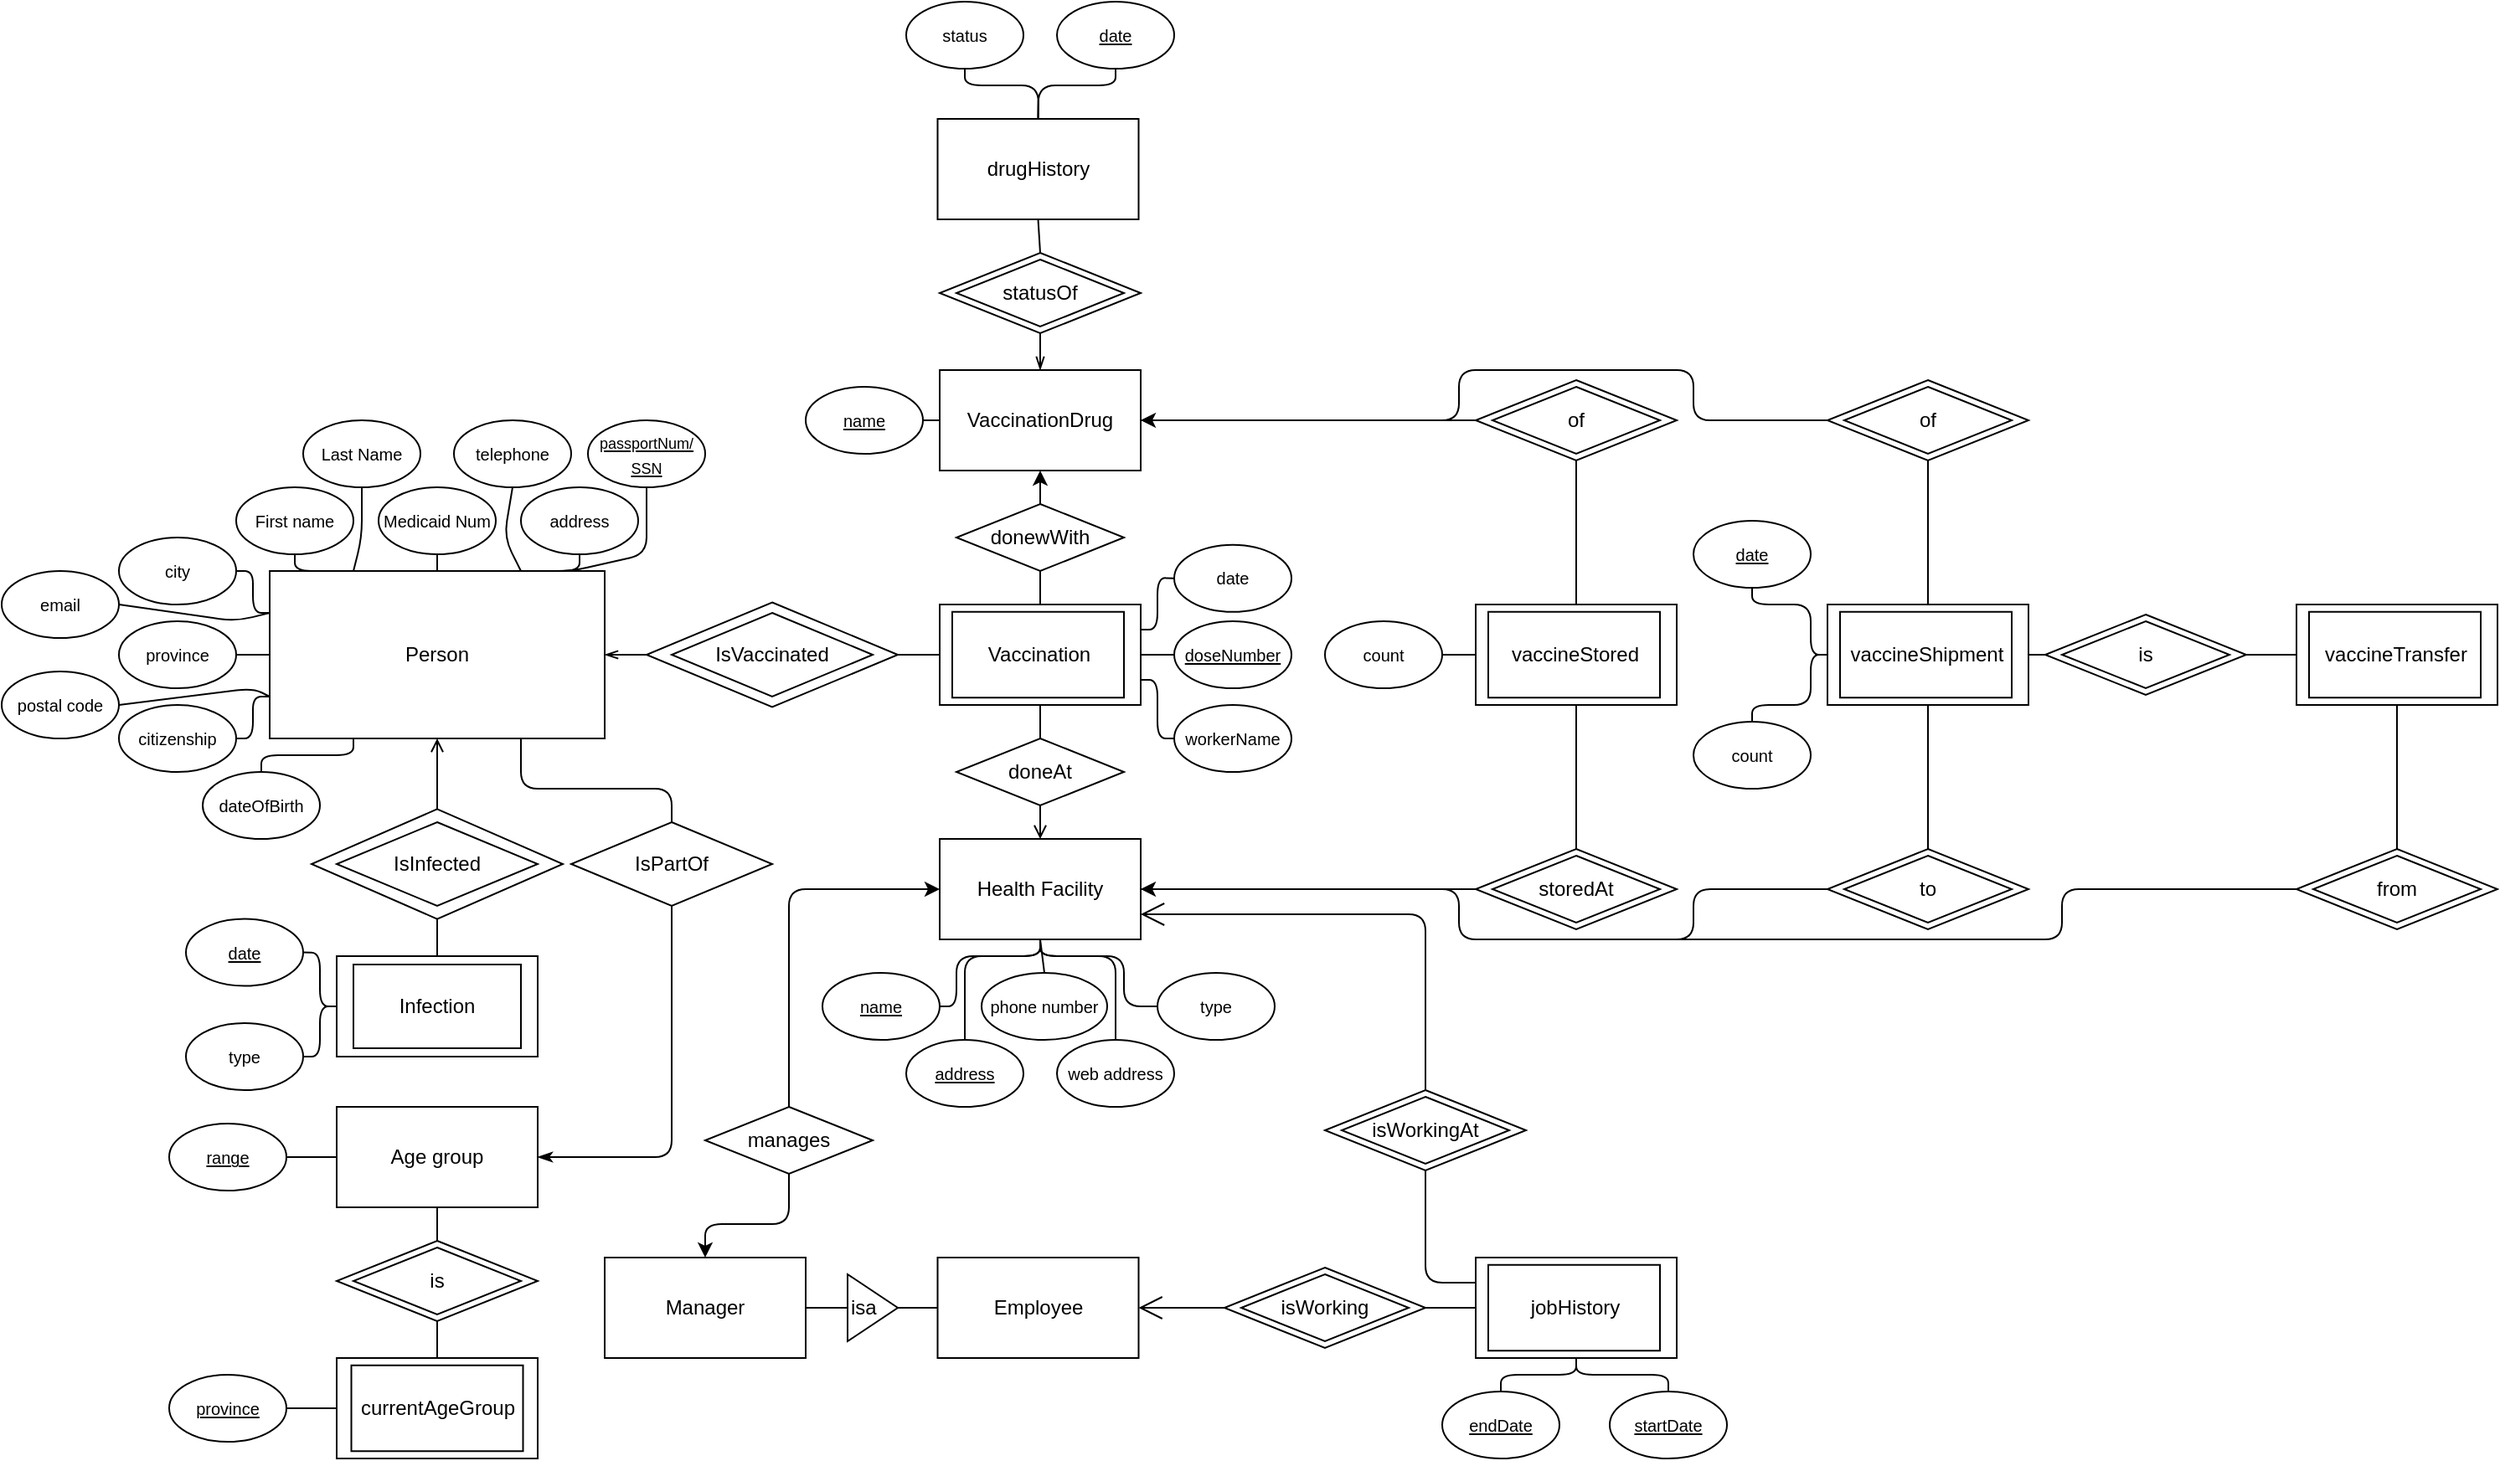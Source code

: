 <mxfile version="14.6.13" type="device"><diagram id="QmvsyMbEOczFCli84lQF" name="Page-1"><mxGraphModel dx="774" dy="1638" grid="1" gridSize="10" guides="1" tooltips="1" connect="1" arrows="1" fold="1" page="1" pageScale="1" pageWidth="827" pageHeight="1169" math="0" shadow="0"><root><mxCell id="0"/><mxCell id="1" parent="0"/><mxCell id="Knwp-vh4fvzSAgtDU2qd-24" value="IsVaccinated" style="rhombus;whiteSpace=wrap;html=1;" parent="1" vertex="1"><mxGeometry x="435" y="188.75" width="150" height="62.5" as="geometry"/></mxCell><mxCell id="Knwp-vh4fvzSAgtDU2qd-11" value="IsInfected" style="rhombus;whiteSpace=wrap;html=1;" parent="1" vertex="1"><mxGeometry x="235" y="312.18" width="150" height="65.63" as="geometry"/></mxCell><mxCell id="J1opMpdoiGLRZ_BQzTdL-81" value="Person" style="rounded=0;whiteSpace=wrap;html=1;" parent="1" vertex="1"><mxGeometry x="210" y="170" width="200" height="100" as="geometry"/></mxCell><mxCell id="J1opMpdoiGLRZ_BQzTdL-82" value="Infection" style="rounded=0;whiteSpace=wrap;html=1;" parent="1" vertex="1"><mxGeometry x="250" y="400" width="120" height="60" as="geometry"/></mxCell><mxCell id="J1opMpdoiGLRZ_BQzTdL-85" value="VaccinationDrug" style="rounded=0;whiteSpace=wrap;html=1;" parent="1" vertex="1"><mxGeometry x="610" y="50" width="120" height="60" as="geometry"/></mxCell><mxCell id="J1opMpdoiGLRZ_BQzTdL-87" value="Health Facility" style="rounded=0;whiteSpace=wrap;html=1;" parent="1" vertex="1"><mxGeometry x="610" y="330" width="120" height="60" as="geometry"/></mxCell><mxCell id="J1opMpdoiGLRZ_BQzTdL-88" value="&lt;font style=&quot;font-size: 10px&quot;&gt;First name&lt;/font&gt;" style="ellipse;whiteSpace=wrap;html=1;" parent="1" vertex="1"><mxGeometry x="190" y="120" width="70" height="40" as="geometry"/></mxCell><mxCell id="J1opMpdoiGLRZ_BQzTdL-89" value="&lt;font style=&quot;font-size: 10px&quot;&gt;Last Name&lt;/font&gt;" style="ellipse;whiteSpace=wrap;html=1;" parent="1" vertex="1"><mxGeometry x="230" y="80" width="70" height="40" as="geometry"/></mxCell><mxCell id="J1opMpdoiGLRZ_BQzTdL-90" value="&lt;font style=&quot;font-size: 10px&quot;&gt;Medicaid Num&lt;/font&gt;" style="ellipse;whiteSpace=wrap;html=1;" parent="1" vertex="1"><mxGeometry x="275" y="120" width="70" height="40" as="geometry"/></mxCell><mxCell id="J1opMpdoiGLRZ_BQzTdL-91" value="&lt;font style=&quot;font-size: 10px&quot;&gt;address&lt;/font&gt;" style="ellipse;whiteSpace=wrap;html=1;" parent="1" vertex="1"><mxGeometry x="360" y="120" width="70" height="40" as="geometry"/></mxCell><mxCell id="J1opMpdoiGLRZ_BQzTdL-92" value="&lt;font style=&quot;font-size: 10px&quot;&gt;telephone&lt;/font&gt;" style="ellipse;whiteSpace=wrap;html=1;" parent="1" vertex="1"><mxGeometry x="320" y="80" width="70" height="40" as="geometry"/></mxCell><mxCell id="J1opMpdoiGLRZ_BQzTdL-93" value="&lt;font style=&quot;font-size: 10px&quot;&gt;city&lt;/font&gt;" style="ellipse;whiteSpace=wrap;html=1;" parent="1" vertex="1"><mxGeometry x="120" y="150" width="70" height="40" as="geometry"/></mxCell><mxCell id="J1opMpdoiGLRZ_BQzTdL-94" value="&lt;font style=&quot;font-size: 10px&quot;&gt;province&lt;/font&gt;" style="ellipse;whiteSpace=wrap;html=1;" parent="1" vertex="1"><mxGeometry x="120" y="200" width="70" height="40" as="geometry"/></mxCell><mxCell id="J1opMpdoiGLRZ_BQzTdL-95" value="&lt;font style=&quot;font-size: 10px&quot;&gt;citizenship&lt;/font&gt;" style="ellipse;whiteSpace=wrap;html=1;" parent="1" vertex="1"><mxGeometry x="120" y="250" width="70" height="40" as="geometry"/></mxCell><mxCell id="J1opMpdoiGLRZ_BQzTdL-97" value="&lt;font style=&quot;font-size: 10px&quot;&gt;email&lt;/font&gt;" style="ellipse;whiteSpace=wrap;html=1;" parent="1" vertex="1"><mxGeometry x="50" y="170" width="70" height="40" as="geometry"/></mxCell><mxCell id="J1opMpdoiGLRZ_BQzTdL-98" value="&lt;font style=&quot;font-size: 10px&quot;&gt;postal code&lt;/font&gt;" style="ellipse;whiteSpace=wrap;html=1;" parent="1" vertex="1"><mxGeometry x="50" y="230" width="70" height="40" as="geometry"/></mxCell><mxCell id="J1opMpdoiGLRZ_BQzTdL-99" value="" style="endArrow=none;html=1;strokeWidth=1;exitX=1;exitY=0.5;exitDx=0;exitDy=0;entryX=0;entryY=0.75;entryDx=0;entryDy=0;" parent="1" source="J1opMpdoiGLRZ_BQzTdL-98" target="J1opMpdoiGLRZ_BQzTdL-81" edge="1"><mxGeometry width="50" height="50" relative="1" as="geometry"><mxPoint x="340" y="270" as="sourcePoint"/><mxPoint x="390" y="220" as="targetPoint"/><Array as="points"><mxPoint x="200" y="240"/></Array></mxGeometry></mxCell><mxCell id="J1opMpdoiGLRZ_BQzTdL-101" value="" style="endArrow=none;html=1;strokeWidth=1;exitX=1;exitY=0.5;exitDx=0;exitDy=0;entryX=0;entryY=0.25;entryDx=0;entryDy=0;" parent="1" source="J1opMpdoiGLRZ_BQzTdL-97" target="J1opMpdoiGLRZ_BQzTdL-81" edge="1"><mxGeometry width="50" height="50" relative="1" as="geometry"><mxPoint x="260" y="270" as="sourcePoint"/><mxPoint x="300" y="220" as="targetPoint"/><Array as="points"><mxPoint x="190" y="200"/></Array></mxGeometry></mxCell><mxCell id="J1opMpdoiGLRZ_BQzTdL-102" value="" style="endArrow=none;html=1;strokeWidth=1;entryX=1;entryY=0.5;entryDx=0;entryDy=0;exitX=0;exitY=0.25;exitDx=0;exitDy=0;" parent="1" source="J1opMpdoiGLRZ_BQzTdL-81" target="J1opMpdoiGLRZ_BQzTdL-93" edge="1"><mxGeometry width="50" height="50" relative="1" as="geometry"><mxPoint x="260" y="270" as="sourcePoint"/><mxPoint x="310" y="220" as="targetPoint"/><Array as="points"><mxPoint x="200" y="195"/><mxPoint x="200" y="170"/></Array></mxGeometry></mxCell><mxCell id="J1opMpdoiGLRZ_BQzTdL-104" value="" style="endArrow=none;html=1;strokeWidth=1;exitX=1;exitY=0.5;exitDx=0;exitDy=0;entryX=0;entryY=0.75;entryDx=0;entryDy=0;" parent="1" source="J1opMpdoiGLRZ_BQzTdL-95" target="J1opMpdoiGLRZ_BQzTdL-81" edge="1"><mxGeometry width="50" height="50" relative="1" as="geometry"><mxPoint x="260" y="270" as="sourcePoint"/><mxPoint x="310" y="220" as="targetPoint"/><Array as="points"><mxPoint x="200" y="270"/><mxPoint x="200" y="245"/></Array></mxGeometry></mxCell><mxCell id="J1opMpdoiGLRZ_BQzTdL-106" value="" style="endArrow=none;html=1;strokeWidth=1;entryX=0.5;entryY=1;entryDx=0;entryDy=0;exitX=0.5;exitY=0;exitDx=0;exitDy=0;" parent="1" source="J1opMpdoiGLRZ_BQzTdL-81" target="J1opMpdoiGLRZ_BQzTdL-90" edge="1"><mxGeometry width="50" height="50" relative="1" as="geometry"><mxPoint x="260" y="200" as="sourcePoint"/><mxPoint x="310" y="150" as="targetPoint"/></mxGeometry></mxCell><mxCell id="J1opMpdoiGLRZ_BQzTdL-107" value="" style="endArrow=none;html=1;strokeWidth=1;exitX=0.5;exitY=1;exitDx=0;exitDy=0;entryX=0.25;entryY=0;entryDx=0;entryDy=0;" parent="1" source="J1opMpdoiGLRZ_BQzTdL-88" target="J1opMpdoiGLRZ_BQzTdL-81" edge="1"><mxGeometry width="50" height="50" relative="1" as="geometry"><mxPoint x="260" y="200" as="sourcePoint"/><mxPoint x="310" y="150" as="targetPoint"/><Array as="points"><mxPoint x="225" y="170"/></Array></mxGeometry></mxCell><mxCell id="J1opMpdoiGLRZ_BQzTdL-108" value="" style="endArrow=none;html=1;strokeWidth=1;entryX=0.5;entryY=1;entryDx=0;entryDy=0;exitX=0.25;exitY=0;exitDx=0;exitDy=0;" parent="1" source="J1opMpdoiGLRZ_BQzTdL-81" target="J1opMpdoiGLRZ_BQzTdL-89" edge="1"><mxGeometry width="50" height="50" relative="1" as="geometry"><mxPoint x="260" y="200" as="sourcePoint"/><mxPoint x="310" y="150" as="targetPoint"/><Array as="points"><mxPoint x="265" y="150"/></Array></mxGeometry></mxCell><mxCell id="J1opMpdoiGLRZ_BQzTdL-109" value="" style="endArrow=none;html=1;strokeWidth=1;exitX=0.75;exitY=0;exitDx=0;exitDy=0;entryX=0.5;entryY=1;entryDx=0;entryDy=0;" parent="1" source="J1opMpdoiGLRZ_BQzTdL-81" target="J1opMpdoiGLRZ_BQzTdL-91" edge="1"><mxGeometry width="50" height="50" relative="1" as="geometry"><mxPoint x="260" y="200" as="sourcePoint"/><mxPoint x="310" y="150" as="targetPoint"/><Array as="points"><mxPoint x="395" y="170"/></Array></mxGeometry></mxCell><mxCell id="J1opMpdoiGLRZ_BQzTdL-110" value="" style="endArrow=none;html=1;strokeWidth=1;entryX=0.5;entryY=1;entryDx=0;entryDy=0;exitX=0.75;exitY=0;exitDx=0;exitDy=0;" parent="1" source="J1opMpdoiGLRZ_BQzTdL-81" target="J1opMpdoiGLRZ_BQzTdL-92" edge="1"><mxGeometry width="50" height="50" relative="1" as="geometry"><mxPoint x="270" y="180" as="sourcePoint"/><mxPoint x="275" y="130" as="targetPoint"/><Array as="points"><mxPoint x="350" y="150"/></Array></mxGeometry></mxCell><mxCell id="J1opMpdoiGLRZ_BQzTdL-111" value="IsInfected" style="rhombus;whiteSpace=wrap;html=1;" parent="1" vertex="1"><mxGeometry x="250" y="320" width="120" height="50" as="geometry"/></mxCell><mxCell id="J1opMpdoiGLRZ_BQzTdL-112" value="" style="endArrow=open;html=1;strokeWidth=1;entryX=0.5;entryY=1;entryDx=0;entryDy=0;endFill=0;exitX=0.5;exitY=0;exitDx=0;exitDy=0;" parent="1" source="Knwp-vh4fvzSAgtDU2qd-11" target="J1opMpdoiGLRZ_BQzTdL-81" edge="1"><mxGeometry width="50" height="50" relative="1" as="geometry"><mxPoint x="320" y="310" as="sourcePoint"/><mxPoint x="470" y="350" as="targetPoint"/></mxGeometry></mxCell><mxCell id="J1opMpdoiGLRZ_BQzTdL-113" value="" style="endArrow=none;html=1;strokeWidth=1;exitX=0.5;exitY=0;exitDx=0;exitDy=0;entryX=0.5;entryY=1;entryDx=0;entryDy=0;" parent="1" source="J1opMpdoiGLRZ_BQzTdL-82" target="Knwp-vh4fvzSAgtDU2qd-11" edge="1"><mxGeometry width="50" height="50" relative="1" as="geometry"><mxPoint x="420" y="400" as="sourcePoint"/><mxPoint x="280" y="380" as="targetPoint"/></mxGeometry></mxCell><mxCell id="J1opMpdoiGLRZ_BQzTdL-115" value="&lt;font style=&quot;font-size: 10px&quot;&gt;&lt;u&gt;date&lt;/u&gt;&lt;/font&gt;" style="ellipse;whiteSpace=wrap;html=1;" parent="1" vertex="1"><mxGeometry x="160" y="377.81" width="70" height="40" as="geometry"/></mxCell><mxCell id="J1opMpdoiGLRZ_BQzTdL-116" value="" style="endArrow=none;html=1;strokeWidth=1;exitX=1;exitY=0.5;exitDx=0;exitDy=0;entryX=0;entryY=0.5;entryDx=0;entryDy=0;" parent="1" source="J1opMpdoiGLRZ_BQzTdL-115" target="J1opMpdoiGLRZ_BQzTdL-82" edge="1"><mxGeometry width="50" height="50" relative="1" as="geometry"><mxPoint x="420" y="340" as="sourcePoint"/><mxPoint x="470" y="290" as="targetPoint"/><Array as="points"><mxPoint x="240" y="398"/><mxPoint x="240" y="430"/></Array></mxGeometry></mxCell><mxCell id="J1opMpdoiGLRZ_BQzTdL-118" value="IsVaccinated" style="rhombus;whiteSpace=wrap;html=1;" parent="1" vertex="1"><mxGeometry x="450" y="195" width="120" height="50" as="geometry"/></mxCell><mxCell id="J1opMpdoiGLRZ_BQzTdL-120" value="" style="endArrow=openThin;html=1;strokeWidth=1;entryX=1;entryY=0.5;entryDx=0;entryDy=0;endFill=0;" parent="1" source="Knwp-vh4fvzSAgtDU2qd-24" target="J1opMpdoiGLRZ_BQzTdL-81" edge="1"><mxGeometry width="50" height="50" relative="1" as="geometry"><mxPoint x="320" y="330" as="sourcePoint"/><mxPoint x="320" y="280" as="targetPoint"/></mxGeometry></mxCell><mxCell id="J1opMpdoiGLRZ_BQzTdL-121" value="" style="endArrow=none;html=1;strokeWidth=1;exitX=0;exitY=0.5;exitDx=0;exitDy=0;entryX=1;entryY=0.5;entryDx=0;entryDy=0;" parent="1" source="J1opMpdoiGLRZ_BQzTdL-83" target="Knwp-vh4fvzSAgtDU2qd-24" edge="1"><mxGeometry width="50" height="50" relative="1" as="geometry"><mxPoint x="320" y="410" as="sourcePoint"/><mxPoint x="570" y="260" as="targetPoint"/></mxGeometry></mxCell><mxCell id="J1opMpdoiGLRZ_BQzTdL-123" value="&lt;font style=&quot;font-size: 10px&quot;&gt;&lt;u&gt;doseNumber&lt;/u&gt;&lt;/font&gt;" style="ellipse;whiteSpace=wrap;html=1;" parent="1" vertex="1"><mxGeometry x="750" y="200" width="70" height="40" as="geometry"/></mxCell><mxCell id="J1opMpdoiGLRZ_BQzTdL-124" value="&lt;font style=&quot;font-size: 10px&quot;&gt;date&lt;/font&gt;" style="ellipse;whiteSpace=wrap;html=1;" parent="1" vertex="1"><mxGeometry x="750" y="154.38" width="70" height="40" as="geometry"/></mxCell><mxCell id="J1opMpdoiGLRZ_BQzTdL-130" value="" style="endArrow=none;html=1;strokeWidth=1;entryX=1;entryY=0.5;entryDx=0;entryDy=0;exitX=0;exitY=0.5;exitDx=0;exitDy=0;" parent="1" source="J1opMpdoiGLRZ_BQzTdL-81" target="J1opMpdoiGLRZ_BQzTdL-94" edge="1"><mxGeometry width="50" height="50" relative="1" as="geometry"><mxPoint x="200" y="190" as="sourcePoint"/><mxPoint x="250" y="140" as="targetPoint"/></mxGeometry></mxCell><mxCell id="J1opMpdoiGLRZ_BQzTdL-132" value="&lt;font style=&quot;font-size: 10px&quot;&gt;phone number&lt;/font&gt;" style="ellipse;whiteSpace=wrap;html=1;" parent="1" vertex="1"><mxGeometry x="635" y="410" width="75" height="40" as="geometry"/></mxCell><mxCell id="J1opMpdoiGLRZ_BQzTdL-133" value="&lt;font style=&quot;font-size: 10px&quot;&gt;web address&lt;/font&gt;" style="ellipse;whiteSpace=wrap;html=1;" parent="1" vertex="1"><mxGeometry x="680" y="450" width="70" height="40" as="geometry"/></mxCell><mxCell id="J1opMpdoiGLRZ_BQzTdL-134" value="&lt;font style=&quot;font-size: 10px&quot;&gt;&lt;u&gt;address&lt;/u&gt;&lt;/font&gt;" style="ellipse;whiteSpace=wrap;html=1;" parent="1" vertex="1"><mxGeometry x="590" y="450" width="70" height="40" as="geometry"/></mxCell><mxCell id="J1opMpdoiGLRZ_BQzTdL-135" value="&lt;font style=&quot;font-size: 10px&quot;&gt;type&lt;/font&gt;" style="ellipse;whiteSpace=wrap;html=1;" parent="1" vertex="1"><mxGeometry x="740" y="410" width="70" height="40" as="geometry"/></mxCell><mxCell id="J1opMpdoiGLRZ_BQzTdL-136" value="&lt;font style=&quot;font-size: 10px&quot;&gt;&lt;u&gt;name&lt;/u&gt;&lt;/font&gt;" style="ellipse;whiteSpace=wrap;html=1;" parent="1" vertex="1"><mxGeometry x="540" y="410" width="70" height="40" as="geometry"/></mxCell><mxCell id="J1opMpdoiGLRZ_BQzTdL-137" value="" style="endArrow=none;html=1;strokeWidth=1;exitX=0.5;exitY=0;exitDx=0;exitDy=0;entryX=0.5;entryY=1;entryDx=0;entryDy=0;" parent="1" source="J1opMpdoiGLRZ_BQzTdL-132" target="J1opMpdoiGLRZ_BQzTdL-87" edge="1"><mxGeometry width="50" height="50" relative="1" as="geometry"><mxPoint x="690" y="440" as="sourcePoint"/><mxPoint x="740" y="390" as="targetPoint"/></mxGeometry></mxCell><mxCell id="J1opMpdoiGLRZ_BQzTdL-138" value="" style="endArrow=none;html=1;strokeWidth=1;entryX=0.5;entryY=1;entryDx=0;entryDy=0;exitX=0.5;exitY=0;exitDx=0;exitDy=0;" parent="1" source="J1opMpdoiGLRZ_BQzTdL-134" target="J1opMpdoiGLRZ_BQzTdL-87" edge="1"><mxGeometry width="50" height="50" relative="1" as="geometry"><mxPoint x="610" y="450" as="sourcePoint"/><mxPoint x="660" y="400" as="targetPoint"/><Array as="points"><mxPoint x="625" y="400"/><mxPoint x="670" y="400"/></Array></mxGeometry></mxCell><mxCell id="J1opMpdoiGLRZ_BQzTdL-139" value="" style="endArrow=none;html=1;strokeWidth=1;entryX=0.5;entryY=1;entryDx=0;entryDy=0;exitX=0.5;exitY=0;exitDx=0;exitDy=0;" parent="1" source="J1opMpdoiGLRZ_BQzTdL-133" target="J1opMpdoiGLRZ_BQzTdL-87" edge="1"><mxGeometry width="50" height="50" relative="1" as="geometry"><mxPoint x="690" y="440" as="sourcePoint"/><mxPoint x="740" y="390" as="targetPoint"/><Array as="points"><mxPoint x="715" y="400"/><mxPoint x="670" y="400"/></Array></mxGeometry></mxCell><mxCell id="J1opMpdoiGLRZ_BQzTdL-140" value="" style="endArrow=none;html=1;strokeWidth=1;entryX=0;entryY=0.5;entryDx=0;entryDy=0;exitX=0.5;exitY=1;exitDx=0;exitDy=0;" parent="1" source="J1opMpdoiGLRZ_BQzTdL-87" target="J1opMpdoiGLRZ_BQzTdL-135" edge="1"><mxGeometry width="50" height="50" relative="1" as="geometry"><mxPoint x="690" y="440" as="sourcePoint"/><mxPoint x="740" y="390" as="targetPoint"/><Array as="points"><mxPoint x="670" y="400"/><mxPoint x="720" y="400"/><mxPoint x="720" y="430"/></Array></mxGeometry></mxCell><mxCell id="J1opMpdoiGLRZ_BQzTdL-141" value="" style="endArrow=none;html=1;strokeWidth=1;entryX=0.5;entryY=1;entryDx=0;entryDy=0;exitX=1;exitY=0.5;exitDx=0;exitDy=0;" parent="1" source="J1opMpdoiGLRZ_BQzTdL-136" target="J1opMpdoiGLRZ_BQzTdL-87" edge="1"><mxGeometry width="50" height="50" relative="1" as="geometry"><mxPoint x="690" y="440" as="sourcePoint"/><mxPoint x="740" y="390" as="targetPoint"/><Array as="points"><mxPoint x="620" y="430"/><mxPoint x="620" y="400"/><mxPoint x="670" y="400"/></Array></mxGeometry></mxCell><mxCell id="J1opMpdoiGLRZ_BQzTdL-142" value="doneAt" style="rhombus;whiteSpace=wrap;html=1;" parent="1" vertex="1"><mxGeometry x="620" y="270" width="100" height="40" as="geometry"/></mxCell><mxCell id="J1opMpdoiGLRZ_BQzTdL-143" value="" style="endArrow=open;html=1;strokeWidth=1;entryX=0.5;entryY=0;entryDx=0;entryDy=0;exitX=0.5;exitY=1;exitDx=0;exitDy=0;endFill=0;" parent="1" source="J1opMpdoiGLRZ_BQzTdL-142" target="J1opMpdoiGLRZ_BQzTdL-87" edge="1"><mxGeometry width="50" height="50" relative="1" as="geometry"><mxPoint x="690" y="360" as="sourcePoint"/><mxPoint x="740" y="310" as="targetPoint"/></mxGeometry></mxCell><mxCell id="J1opMpdoiGLRZ_BQzTdL-145" value="" style="endArrow=none;html=1;strokeWidth=1;entryX=0.5;entryY=1;entryDx=0;entryDy=0;exitX=0.5;exitY=0;exitDx=0;exitDy=0;" parent="1" source="J1opMpdoiGLRZ_BQzTdL-142" target="J1opMpdoiGLRZ_BQzTdL-83" edge="1"><mxGeometry width="50" height="50" relative="1" as="geometry"><mxPoint x="770" y="270" as="sourcePoint"/><mxPoint x="740" y="310" as="targetPoint"/></mxGeometry></mxCell><mxCell id="J1opMpdoiGLRZ_BQzTdL-147" value="&lt;font style=&quot;font-size: 10px&quot;&gt;&lt;u&gt;date&lt;/u&gt;&lt;/font&gt;" style="ellipse;whiteSpace=wrap;html=1;" parent="1" vertex="1"><mxGeometry x="680" y="-170" width="70" height="40" as="geometry"/></mxCell><mxCell id="J1opMpdoiGLRZ_BQzTdL-148" value="&lt;font style=&quot;font-size: 10px&quot;&gt;status&lt;/font&gt;" style="ellipse;whiteSpace=wrap;html=1;" parent="1" vertex="1"><mxGeometry x="590" y="-170" width="70" height="40" as="geometry"/></mxCell><mxCell id="J1opMpdoiGLRZ_BQzTdL-149" value="&lt;font style=&quot;font-size: 10px&quot;&gt;&lt;u&gt;name&lt;/u&gt;&lt;/font&gt;" style="ellipse;whiteSpace=wrap;html=1;" parent="1" vertex="1"><mxGeometry x="530" y="60" width="70" height="40" as="geometry"/></mxCell><mxCell id="J1opMpdoiGLRZ_BQzTdL-150" value="" style="endArrow=none;html=1;strokeWidth=1;entryX=0.5;entryY=1;entryDx=0;entryDy=0;exitX=0.5;exitY=0;exitDx=0;exitDy=0;" parent="1" source="nwG8VSLYUeyac7Wq8z4O-11" target="J1opMpdoiGLRZ_BQzTdL-148" edge="1"><mxGeometry width="50" height="50" relative="1" as="geometry"><mxPoint x="770" y="160" as="sourcePoint"/><mxPoint x="820" y="110" as="targetPoint"/><Array as="points"><mxPoint x="669" y="-120"/><mxPoint x="625" y="-120"/></Array></mxGeometry></mxCell><mxCell id="J1opMpdoiGLRZ_BQzTdL-151" value="" style="endArrow=none;html=1;strokeWidth=1;entryX=0.5;entryY=1;entryDx=0;entryDy=0;exitX=0.5;exitY=0;exitDx=0;exitDy=0;" parent="1" source="nwG8VSLYUeyac7Wq8z4O-11" target="J1opMpdoiGLRZ_BQzTdL-147" edge="1"><mxGeometry width="50" height="50" relative="1" as="geometry"><mxPoint x="700" y="-110" as="sourcePoint"/><mxPoint x="820" y="110" as="targetPoint"/><Array as="points"><mxPoint x="669" y="-120"/><mxPoint x="715" y="-120"/></Array></mxGeometry></mxCell><mxCell id="J1opMpdoiGLRZ_BQzTdL-152" value="" style="endArrow=none;html=1;strokeWidth=1;entryX=1;entryY=0.5;entryDx=0;entryDy=0;exitX=0;exitY=0.5;exitDx=0;exitDy=0;" parent="1" source="J1opMpdoiGLRZ_BQzTdL-85" target="J1opMpdoiGLRZ_BQzTdL-149" edge="1"><mxGeometry width="50" height="50" relative="1" as="geometry"><mxPoint x="770" y="170" as="sourcePoint"/><mxPoint x="820" y="120" as="targetPoint"/><Array as="points"/></mxGeometry></mxCell><mxCell id="J1opMpdoiGLRZ_BQzTdL-153" value="Age group" style="rounded=0;whiteSpace=wrap;html=1;" parent="1" vertex="1"><mxGeometry x="250" y="490" width="120" height="60" as="geometry"/></mxCell><mxCell id="Knwp-vh4fvzSAgtDU2qd-1" value="donewWith" style="rhombus;whiteSpace=wrap;html=1;" parent="1" vertex="1"><mxGeometry x="620" y="130" width="100" height="40" as="geometry"/></mxCell><mxCell id="Knwp-vh4fvzSAgtDU2qd-2" value="" style="endArrow=none;html=1;entryX=0.5;entryY=1;entryDx=0;entryDy=0;exitX=0.5;exitY=0;exitDx=0;exitDy=0;" parent="1" source="J1opMpdoiGLRZ_BQzTdL-83" target="Knwp-vh4fvzSAgtDU2qd-1" edge="1"><mxGeometry width="50" height="50" relative="1" as="geometry"><mxPoint x="350" y="40" as="sourcePoint"/><mxPoint x="400" y="-10" as="targetPoint"/></mxGeometry></mxCell><mxCell id="Knwp-vh4fvzSAgtDU2qd-3" value="" style="endArrow=classic;html=1;entryX=0.5;entryY=1;entryDx=0;entryDy=0;exitX=0.5;exitY=0;exitDx=0;exitDy=0;" parent="1" source="Knwp-vh4fvzSAgtDU2qd-1" target="J1opMpdoiGLRZ_BQzTdL-85" edge="1"><mxGeometry width="50" height="50" relative="1" as="geometry"><mxPoint x="520" y="130" as="sourcePoint"/><mxPoint x="530" y="140" as="targetPoint"/></mxGeometry></mxCell><mxCell id="Knwp-vh4fvzSAgtDU2qd-4" value="IsPartOf" style="rhombus;whiteSpace=wrap;html=1;" parent="1" vertex="1"><mxGeometry x="390" y="320" width="120" height="50" as="geometry"/></mxCell><mxCell id="Knwp-vh4fvzSAgtDU2qd-5" value="" style="endArrow=none;html=1;entryX=0.75;entryY=1;entryDx=0;entryDy=0;exitX=0.5;exitY=0;exitDx=0;exitDy=0;endFill=0;" parent="1" source="Knwp-vh4fvzSAgtDU2qd-4" target="J1opMpdoiGLRZ_BQzTdL-81" edge="1"><mxGeometry width="50" height="50" relative="1" as="geometry"><mxPoint x="480" y="450" as="sourcePoint"/><mxPoint x="530" y="400" as="targetPoint"/><Array as="points"><mxPoint x="450" y="300"/><mxPoint x="360" y="300"/></Array></mxGeometry></mxCell><mxCell id="Knwp-vh4fvzSAgtDU2qd-7" value="&lt;span style=&quot;font-size: 10px&quot;&gt;&lt;u&gt;range&lt;/u&gt;&lt;/span&gt;" style="ellipse;whiteSpace=wrap;html=1;" parent="1" vertex="1"><mxGeometry x="150" y="500" width="70" height="40" as="geometry"/></mxCell><mxCell id="Knwp-vh4fvzSAgtDU2qd-8" value="" style="endArrow=none;html=1;exitX=1;exitY=0.5;exitDx=0;exitDy=0;entryX=0.5;entryY=1;entryDx=0;entryDy=0;startArrow=classicThin;startFill=1;" parent="1" source="J1opMpdoiGLRZ_BQzTdL-153" target="Knwp-vh4fvzSAgtDU2qd-4" edge="1"><mxGeometry width="50" height="50" relative="1" as="geometry"><mxPoint x="480" y="450" as="sourcePoint"/><mxPoint x="530" y="400" as="targetPoint"/><Array as="points"><mxPoint x="450" y="520"/></Array></mxGeometry></mxCell><mxCell id="Knwp-vh4fvzSAgtDU2qd-10" value="" style="endArrow=none;html=1;exitX=1;exitY=0.5;exitDx=0;exitDy=0;entryX=0;entryY=0.5;entryDx=0;entryDy=0;" parent="1" source="Knwp-vh4fvzSAgtDU2qd-7" target="J1opMpdoiGLRZ_BQzTdL-153" edge="1"><mxGeometry width="50" height="50" relative="1" as="geometry"><mxPoint x="480" y="450" as="sourcePoint"/><mxPoint x="530" y="400" as="targetPoint"/></mxGeometry></mxCell><mxCell id="Knwp-vh4fvzSAgtDU2qd-13" value="Infection" style="rounded=0;whiteSpace=wrap;html=1;" parent="1" vertex="1"><mxGeometry x="260" y="405" width="100" height="50" as="geometry"/></mxCell><mxCell id="Knwp-vh4fvzSAgtDU2qd-33" value="&lt;font style=&quot;font-size: 10px&quot;&gt;dateOfBirth&lt;br&gt;&lt;/font&gt;" style="ellipse;whiteSpace=wrap;html=1;" parent="1" vertex="1"><mxGeometry x="170" y="290" width="70" height="40" as="geometry"/></mxCell><mxCell id="Knwp-vh4fvzSAgtDU2qd-34" value="" style="endArrow=none;html=1;exitX=0.5;exitY=0;exitDx=0;exitDy=0;entryX=0.25;entryY=1;entryDx=0;entryDy=0;" parent="1" source="Knwp-vh4fvzSAgtDU2qd-33" target="J1opMpdoiGLRZ_BQzTdL-81" edge="1"><mxGeometry width="50" height="50" relative="1" as="geometry"><mxPoint x="390" y="300" as="sourcePoint"/><mxPoint x="270" y="290" as="targetPoint"/><Array as="points"><mxPoint x="205" y="280"/><mxPoint x="260" y="280"/></Array></mxGeometry></mxCell><mxCell id="nwG8VSLYUeyac7Wq8z4O-1" value="&lt;font style=&quot;font-size: 9px&quot;&gt;&lt;u&gt;passportNum/&lt;br&gt;SSN&lt;/u&gt;&lt;br&gt;&lt;/font&gt;" style="ellipse;whiteSpace=wrap;html=1;" vertex="1" parent="1"><mxGeometry x="400" y="80" width="70" height="40" as="geometry"/></mxCell><mxCell id="nwG8VSLYUeyac7Wq8z4O-3" value="" style="endArrow=none;html=1;entryX=0.5;entryY=1;entryDx=0;entryDy=0;" edge="1" parent="1" target="nwG8VSLYUeyac7Wq8z4O-1"><mxGeometry width="50" height="50" relative="1" as="geometry"><mxPoint x="373" y="170" as="sourcePoint"/><mxPoint x="360" y="290" as="targetPoint"/><Array as="points"><mxPoint x="390" y="170"/><mxPoint x="435" y="160"/></Array></mxGeometry></mxCell><mxCell id="nwG8VSLYUeyac7Wq8z4O-5" value="&lt;font style=&quot;font-size: 10px&quot;&gt;type&lt;/font&gt;" style="ellipse;whiteSpace=wrap;html=1;" vertex="1" parent="1"><mxGeometry x="160" y="440" width="70" height="40" as="geometry"/></mxCell><mxCell id="nwG8VSLYUeyac7Wq8z4O-6" value="" style="endArrow=none;html=1;exitX=1;exitY=0.5;exitDx=0;exitDy=0;entryX=0;entryY=0.5;entryDx=0;entryDy=0;" edge="1" parent="1" source="nwG8VSLYUeyac7Wq8z4O-5" target="J1opMpdoiGLRZ_BQzTdL-82"><mxGeometry width="50" height="50" relative="1" as="geometry"><mxPoint x="250" y="400" as="sourcePoint"/><mxPoint x="300" y="350" as="targetPoint"/><Array as="points"><mxPoint x="240" y="460"/><mxPoint x="240" y="430"/></Array></mxGeometry></mxCell><mxCell id="nwG8VSLYUeyac7Wq8z4O-7" value="&lt;font style=&quot;font-size: 10px&quot;&gt;workerName&lt;/font&gt;" style="ellipse;whiteSpace=wrap;html=1;" vertex="1" parent="1"><mxGeometry x="750" y="250" width="70" height="40" as="geometry"/></mxCell><mxCell id="nwG8VSLYUeyac7Wq8z4O-8" value="" style="endArrow=none;html=1;entryX=0;entryY=0.5;entryDx=0;entryDy=0;exitX=1;exitY=0.25;exitDx=0;exitDy=0;" edge="1" parent="1" source="J1opMpdoiGLRZ_BQzTdL-83" target="J1opMpdoiGLRZ_BQzTdL-124"><mxGeometry width="50" height="50" relative="1" as="geometry"><mxPoint x="550" y="290" as="sourcePoint"/><mxPoint x="600" y="240" as="targetPoint"/><Array as="points"><mxPoint x="740" y="205"/><mxPoint x="740" y="174"/></Array></mxGeometry></mxCell><mxCell id="nwG8VSLYUeyac7Wq8z4O-9" value="" style="endArrow=none;html=1;entryX=0;entryY=0.5;entryDx=0;entryDy=0;exitX=1;exitY=0.75;exitDx=0;exitDy=0;" edge="1" parent="1" source="J1opMpdoiGLRZ_BQzTdL-83" target="nwG8VSLYUeyac7Wq8z4O-7"><mxGeometry width="50" height="50" relative="1" as="geometry"><mxPoint x="550" y="290" as="sourcePoint"/><mxPoint x="600" y="240" as="targetPoint"/><Array as="points"><mxPoint x="740" y="235"/><mxPoint x="740" y="270"/></Array></mxGeometry></mxCell><mxCell id="nwG8VSLYUeyac7Wq8z4O-10" value="" style="endArrow=none;html=1;entryX=0;entryY=0.5;entryDx=0;entryDy=0;exitX=1;exitY=0.5;exitDx=0;exitDy=0;" edge="1" parent="1" source="J1opMpdoiGLRZ_BQzTdL-83" target="J1opMpdoiGLRZ_BQzTdL-123"><mxGeometry width="50" height="50" relative="1" as="geometry"><mxPoint x="550" y="290" as="sourcePoint"/><mxPoint x="600" y="240" as="targetPoint"/></mxGeometry></mxCell><mxCell id="nwG8VSLYUeyac7Wq8z4O-11" value="drugHistory" style="rounded=0;whiteSpace=wrap;html=1;" vertex="1" parent="1"><mxGeometry x="608.75" y="-100" width="120" height="60" as="geometry"/></mxCell><mxCell id="nwG8VSLYUeyac7Wq8z4O-15" value="" style="endArrow=openThin;html=1;strokeWidth=1;entryX=0.5;entryY=0;entryDx=0;entryDy=0;endFill=0;exitX=0.5;exitY=1;exitDx=0;exitDy=0;" edge="1" parent="1" source="nwG8VSLYUeyac7Wq8z4O-14" target="J1opMpdoiGLRZ_BQzTdL-85"><mxGeometry width="50" height="50" relative="1" as="geometry"><mxPoint x="445" y="230" as="sourcePoint"/><mxPoint x="420.0" y="230" as="targetPoint"/></mxGeometry></mxCell><mxCell id="nwG8VSLYUeyac7Wq8z4O-16" value="" style="endArrow=none;html=1;exitX=0.5;exitY=0;exitDx=0;exitDy=0;entryX=0.5;entryY=1;entryDx=0;entryDy=0;" edge="1" parent="1" source="nwG8VSLYUeyac7Wq8z4O-14" target="nwG8VSLYUeyac7Wq8z4O-11"><mxGeometry width="50" height="50" relative="1" as="geometry"><mxPoint x="700" y="-40" as="sourcePoint"/><mxPoint x="690" y="-30" as="targetPoint"/></mxGeometry></mxCell><mxCell id="nwG8VSLYUeyac7Wq8z4O-17" value="" style="group" vertex="1" connectable="0" parent="1"><mxGeometry x="610" y="-20" width="120" height="48" as="geometry"/></mxCell><mxCell id="nwG8VSLYUeyac7Wq8z4O-14" value="statusIs" style="rhombus;whiteSpace=wrap;html=1;" vertex="1" parent="nwG8VSLYUeyac7Wq8z4O-17"><mxGeometry width="120" height="48" as="geometry"/></mxCell><mxCell id="nwG8VSLYUeyac7Wq8z4O-13" value="statusOf" style="rhombus;whiteSpace=wrap;html=1;" vertex="1" parent="nwG8VSLYUeyac7Wq8z4O-17"><mxGeometry x="10" y="4" width="100" height="40" as="geometry"/></mxCell><mxCell id="nwG8VSLYUeyac7Wq8z4O-20" value="" style="group" vertex="1" connectable="0" parent="1"><mxGeometry x="610" y="190" width="120" height="60" as="geometry"/></mxCell><mxCell id="J1opMpdoiGLRZ_BQzTdL-83" value="Vaccination" style="rounded=0;whiteSpace=wrap;html=1;" parent="nwG8VSLYUeyac7Wq8z4O-20" vertex="1"><mxGeometry width="120" height="60" as="geometry"/></mxCell><mxCell id="Knwp-vh4fvzSAgtDU2qd-23" value="Vaccination" style="rounded=0;whiteSpace=wrap;html=1;" parent="nwG8VSLYUeyac7Wq8z4O-20" vertex="1"><mxGeometry x="7.5" y="4.38" width="102.5" height="51.25" as="geometry"/></mxCell><mxCell id="nwG8VSLYUeyac7Wq8z4O-21" value="" style="group" vertex="1" connectable="0" parent="1"><mxGeometry x="930" y="190" width="120" height="60" as="geometry"/></mxCell><mxCell id="nwG8VSLYUeyac7Wq8z4O-22" value="Vaccination" style="rounded=0;whiteSpace=wrap;html=1;" vertex="1" parent="nwG8VSLYUeyac7Wq8z4O-21"><mxGeometry width="120" height="60" as="geometry"/></mxCell><mxCell id="nwG8VSLYUeyac7Wq8z4O-23" value="vaccineStored" style="rounded=0;whiteSpace=wrap;html=1;" vertex="1" parent="nwG8VSLYUeyac7Wq8z4O-21"><mxGeometry x="7.5" y="4.38" width="102.5" height="51.25" as="geometry"/></mxCell><mxCell id="nwG8VSLYUeyac7Wq8z4O-24" value="" style="group" vertex="1" connectable="0" parent="1"><mxGeometry x="930" y="336" width="120" height="48" as="geometry"/></mxCell><mxCell id="nwG8VSLYUeyac7Wq8z4O-25" value="statusIs" style="rhombus;whiteSpace=wrap;html=1;" vertex="1" parent="nwG8VSLYUeyac7Wq8z4O-24"><mxGeometry width="120" height="48" as="geometry"/></mxCell><mxCell id="nwG8VSLYUeyac7Wq8z4O-26" value="storedAt" style="rhombus;whiteSpace=wrap;html=1;" vertex="1" parent="nwG8VSLYUeyac7Wq8z4O-24"><mxGeometry x="10" y="4" width="100" height="40" as="geometry"/></mxCell><mxCell id="nwG8VSLYUeyac7Wq8z4O-27" value="" style="group" vertex="1" connectable="0" parent="1"><mxGeometry x="930" y="56" width="120" height="48" as="geometry"/></mxCell><mxCell id="nwG8VSLYUeyac7Wq8z4O-28" value="statusIs" style="rhombus;whiteSpace=wrap;html=1;" vertex="1" parent="nwG8VSLYUeyac7Wq8z4O-27"><mxGeometry width="120" height="48" as="geometry"/></mxCell><mxCell id="nwG8VSLYUeyac7Wq8z4O-29" value="of" style="rhombus;whiteSpace=wrap;html=1;" vertex="1" parent="nwG8VSLYUeyac7Wq8z4O-27"><mxGeometry x="10" y="4" width="100" height="40" as="geometry"/></mxCell><mxCell id="nwG8VSLYUeyac7Wq8z4O-31" value="&lt;font style=&quot;font-size: 10px&quot;&gt;count&lt;/font&gt;" style="ellipse;whiteSpace=wrap;html=1;" vertex="1" parent="1"><mxGeometry x="840" y="200" width="70" height="40" as="geometry"/></mxCell><mxCell id="nwG8VSLYUeyac7Wq8z4O-32" value="" style="endArrow=none;html=1;entryX=0;entryY=0.5;entryDx=0;entryDy=0;exitX=1;exitY=0.5;exitDx=0;exitDy=0;" edge="1" parent="1" source="nwG8VSLYUeyac7Wq8z4O-31" target="nwG8VSLYUeyac7Wq8z4O-22"><mxGeometry width="50" height="50" relative="1" as="geometry"><mxPoint x="710" y="270" as="sourcePoint"/><mxPoint x="760" y="220" as="targetPoint"/></mxGeometry></mxCell><mxCell id="nwG8VSLYUeyac7Wq8z4O-33" value="" style="endArrow=classic;html=1;entryX=1;entryY=0.5;entryDx=0;entryDy=0;exitX=0;exitY=0.5;exitDx=0;exitDy=0;" edge="1" parent="1" source="nwG8VSLYUeyac7Wq8z4O-25" target="J1opMpdoiGLRZ_BQzTdL-87"><mxGeometry width="50" height="50" relative="1" as="geometry"><mxPoint x="710" y="270" as="sourcePoint"/><mxPoint x="760" y="220" as="targetPoint"/></mxGeometry></mxCell><mxCell id="nwG8VSLYUeyac7Wq8z4O-34" value="" style="endArrow=none;html=1;entryX=0.5;entryY=1;entryDx=0;entryDy=0;exitX=0.5;exitY=0;exitDx=0;exitDy=0;" edge="1" parent="1" source="nwG8VSLYUeyac7Wq8z4O-25" target="nwG8VSLYUeyac7Wq8z4O-22"><mxGeometry width="50" height="50" relative="1" as="geometry"><mxPoint x="1000" y="330" as="sourcePoint"/><mxPoint x="760" y="220" as="targetPoint"/></mxGeometry></mxCell><mxCell id="nwG8VSLYUeyac7Wq8z4O-35" value="" style="endArrow=none;html=1;exitX=0.5;exitY=1;exitDx=0;exitDy=0;entryX=0.5;entryY=0;entryDx=0;entryDy=0;" edge="1" parent="1" source="nwG8VSLYUeyac7Wq8z4O-28" target="nwG8VSLYUeyac7Wq8z4O-22"><mxGeometry width="50" height="50" relative="1" as="geometry"><mxPoint x="1000" y="270" as="sourcePoint"/><mxPoint x="1050" y="220" as="targetPoint"/></mxGeometry></mxCell><mxCell id="nwG8VSLYUeyac7Wq8z4O-36" value="" style="endArrow=classic;html=1;entryX=1;entryY=0.5;entryDx=0;entryDy=0;exitX=0;exitY=0.5;exitDx=0;exitDy=0;" edge="1" parent="1" source="nwG8VSLYUeyac7Wq8z4O-28" target="J1opMpdoiGLRZ_BQzTdL-85"><mxGeometry width="50" height="50" relative="1" as="geometry"><mxPoint x="940" y="370" as="sourcePoint"/><mxPoint x="740" y="370" as="targetPoint"/></mxGeometry></mxCell><mxCell id="nwG8VSLYUeyac7Wq8z4O-39" value="" style="group" vertex="1" connectable="0" parent="1"><mxGeometry x="1140" y="190" width="120" height="60" as="geometry"/></mxCell><mxCell id="nwG8VSLYUeyac7Wq8z4O-40" value="Vaccination" style="rounded=0;whiteSpace=wrap;html=1;" vertex="1" parent="nwG8VSLYUeyac7Wq8z4O-39"><mxGeometry width="120" height="60" as="geometry"/></mxCell><mxCell id="nwG8VSLYUeyac7Wq8z4O-41" value="vaccineShipment" style="rounded=0;whiteSpace=wrap;html=1;" vertex="1" parent="nwG8VSLYUeyac7Wq8z4O-39"><mxGeometry x="7.5" y="4.38" width="102.5" height="51.25" as="geometry"/></mxCell><mxCell id="nwG8VSLYUeyac7Wq8z4O-42" value="" style="group" vertex="1" connectable="0" parent="1"><mxGeometry x="1140" y="56" width="120" height="48" as="geometry"/></mxCell><mxCell id="nwG8VSLYUeyac7Wq8z4O-43" value="statusIs" style="rhombus;whiteSpace=wrap;html=1;" vertex="1" parent="nwG8VSLYUeyac7Wq8z4O-42"><mxGeometry width="120" height="48" as="geometry"/></mxCell><mxCell id="nwG8VSLYUeyac7Wq8z4O-44" value="of" style="rhombus;whiteSpace=wrap;html=1;" vertex="1" parent="nwG8VSLYUeyac7Wq8z4O-42"><mxGeometry x="10" y="4" width="100" height="40" as="geometry"/></mxCell><mxCell id="nwG8VSLYUeyac7Wq8z4O-45" value="" style="group" vertex="1" connectable="0" parent="1"><mxGeometry x="1140" y="336" width="120" height="48" as="geometry"/></mxCell><mxCell id="nwG8VSLYUeyac7Wq8z4O-46" value="statusIs" style="rhombus;whiteSpace=wrap;html=1;" vertex="1" parent="nwG8VSLYUeyac7Wq8z4O-45"><mxGeometry width="120" height="48" as="geometry"/></mxCell><mxCell id="nwG8VSLYUeyac7Wq8z4O-47" value="to" style="rhombus;whiteSpace=wrap;html=1;" vertex="1" parent="nwG8VSLYUeyac7Wq8z4O-45"><mxGeometry x="10" y="4" width="100" height="40" as="geometry"/></mxCell><mxCell id="nwG8VSLYUeyac7Wq8z4O-49" value="&lt;font style=&quot;font-size: 10px&quot;&gt;&lt;u&gt;date&lt;/u&gt;&lt;/font&gt;" style="ellipse;whiteSpace=wrap;html=1;" vertex="1" parent="1"><mxGeometry x="1060" y="140" width="70" height="40" as="geometry"/></mxCell><mxCell id="nwG8VSLYUeyac7Wq8z4O-50" value="&lt;font style=&quot;font-size: 10px&quot;&gt;count&lt;/font&gt;" style="ellipse;whiteSpace=wrap;html=1;" vertex="1" parent="1"><mxGeometry x="1060" y="260" width="70" height="40" as="geometry"/></mxCell><mxCell id="nwG8VSLYUeyac7Wq8z4O-51" value="" style="endArrow=none;html=1;entryX=0.5;entryY=1;entryDx=0;entryDy=0;exitX=0.5;exitY=0;exitDx=0;exitDy=0;" edge="1" parent="1" source="nwG8VSLYUeyac7Wq8z4O-40" target="nwG8VSLYUeyac7Wq8z4O-43"><mxGeometry width="50" height="50" relative="1" as="geometry"><mxPoint x="1040" y="220" as="sourcePoint"/><mxPoint x="1090" y="170" as="targetPoint"/></mxGeometry></mxCell><mxCell id="nwG8VSLYUeyac7Wq8z4O-52" value="" style="endArrow=none;html=1;exitX=0;exitY=0.5;exitDx=0;exitDy=0;entryX=1;entryY=0.5;entryDx=0;entryDy=0;" edge="1" parent="1" source="nwG8VSLYUeyac7Wq8z4O-43" target="J1opMpdoiGLRZ_BQzTdL-85"><mxGeometry width="50" height="50" relative="1" as="geometry"><mxPoint x="1130" y="80" as="sourcePoint"/><mxPoint x="1020" y="40" as="targetPoint"/><Array as="points"><mxPoint x="1060" y="80"/><mxPoint x="1060" y="50"/><mxPoint x="990" y="50"/><mxPoint x="920" y="50"/><mxPoint x="920" y="80"/></Array></mxGeometry></mxCell><mxCell id="nwG8VSLYUeyac7Wq8z4O-53" value="" style="endArrow=none;html=1;entryX=0;entryY=0.5;entryDx=0;entryDy=0;exitX=1;exitY=0.5;exitDx=0;exitDy=0;" edge="1" parent="1" source="J1opMpdoiGLRZ_BQzTdL-87" target="nwG8VSLYUeyac7Wq8z4O-46"><mxGeometry width="50" height="50" relative="1" as="geometry"><mxPoint x="960" y="320" as="sourcePoint"/><mxPoint x="1010" y="270" as="targetPoint"/><Array as="points"><mxPoint x="920" y="360"/><mxPoint x="920" y="390"/><mxPoint x="990" y="390"/><mxPoint x="1060" y="390"/><mxPoint x="1060" y="360"/></Array></mxGeometry></mxCell><mxCell id="nwG8VSLYUeyac7Wq8z4O-54" value="" style="endArrow=none;html=1;entryX=0;entryY=0.5;entryDx=0;entryDy=0;exitX=0.5;exitY=0;exitDx=0;exitDy=0;" edge="1" parent="1" source="nwG8VSLYUeyac7Wq8z4O-50" target="nwG8VSLYUeyac7Wq8z4O-40"><mxGeometry width="50" height="50" relative="1" as="geometry"><mxPoint x="960" y="270" as="sourcePoint"/><mxPoint x="1010" y="220" as="targetPoint"/><Array as="points"><mxPoint x="1095" y="250"/><mxPoint x="1130" y="250"/><mxPoint x="1130" y="220"/></Array></mxGeometry></mxCell><mxCell id="nwG8VSLYUeyac7Wq8z4O-55" value="" style="endArrow=none;html=1;entryX=0;entryY=0.5;entryDx=0;entryDy=0;exitX=0.5;exitY=1;exitDx=0;exitDy=0;" edge="1" parent="1" source="nwG8VSLYUeyac7Wq8z4O-49" target="nwG8VSLYUeyac7Wq8z4O-40"><mxGeometry width="50" height="50" relative="1" as="geometry"><mxPoint x="960" y="270" as="sourcePoint"/><mxPoint x="1010" y="220" as="targetPoint"/><Array as="points"><mxPoint x="1095" y="190"/><mxPoint x="1130" y="190"/><mxPoint x="1130" y="220"/></Array></mxGeometry></mxCell><mxCell id="nwG8VSLYUeyac7Wq8z4O-56" value="" style="endArrow=none;html=1;entryX=0.5;entryY=1;entryDx=0;entryDy=0;exitX=0.5;exitY=0;exitDx=0;exitDy=0;" edge="1" parent="1" source="nwG8VSLYUeyac7Wq8z4O-46" target="nwG8VSLYUeyac7Wq8z4O-40"><mxGeometry width="50" height="50" relative="1" as="geometry"><mxPoint x="1230" y="320" as="sourcePoint"/><mxPoint x="1010" y="220" as="targetPoint"/></mxGeometry></mxCell><mxCell id="nwG8VSLYUeyac7Wq8z4O-57" value="" style="group" vertex="1" connectable="0" parent="1"><mxGeometry x="1420" y="190" width="120" height="60" as="geometry"/></mxCell><mxCell id="nwG8VSLYUeyac7Wq8z4O-58" value="Vaccination" style="rounded=0;whiteSpace=wrap;html=1;" vertex="1" parent="nwG8VSLYUeyac7Wq8z4O-57"><mxGeometry width="120" height="60" as="geometry"/></mxCell><mxCell id="nwG8VSLYUeyac7Wq8z4O-59" value="vaccineTransfer" style="rounded=0;whiteSpace=wrap;html=1;" vertex="1" parent="nwG8VSLYUeyac7Wq8z4O-57"><mxGeometry x="7.5" y="4.38" width="102.5" height="51.25" as="geometry"/></mxCell><mxCell id="nwG8VSLYUeyac7Wq8z4O-60" value="" style="group" vertex="1" connectable="0" parent="1"><mxGeometry x="1270" y="196" width="120" height="48" as="geometry"/></mxCell><mxCell id="nwG8VSLYUeyac7Wq8z4O-61" value="statusIs" style="rhombus;whiteSpace=wrap;html=1;" vertex="1" parent="nwG8VSLYUeyac7Wq8z4O-60"><mxGeometry width="120" height="48" as="geometry"/></mxCell><mxCell id="nwG8VSLYUeyac7Wq8z4O-62" value="is" style="rhombus;whiteSpace=wrap;html=1;" vertex="1" parent="nwG8VSLYUeyac7Wq8z4O-60"><mxGeometry x="10" y="4" width="100" height="40" as="geometry"/></mxCell><mxCell id="nwG8VSLYUeyac7Wq8z4O-63" value="" style="endArrow=none;html=1;exitX=1;exitY=0.5;exitDx=0;exitDy=0;entryX=0;entryY=0.5;entryDx=0;entryDy=0;" edge="1" parent="1" source="nwG8VSLYUeyac7Wq8z4O-40" target="nwG8VSLYUeyac7Wq8z4O-61"><mxGeometry width="50" height="50" relative="1" as="geometry"><mxPoint x="1210" y="240" as="sourcePoint"/><mxPoint x="1260" y="190" as="targetPoint"/></mxGeometry></mxCell><mxCell id="nwG8VSLYUeyac7Wq8z4O-64" value="" style="endArrow=none;html=1;exitX=1;exitY=0.5;exitDx=0;exitDy=0;entryX=0;entryY=0.5;entryDx=0;entryDy=0;" edge="1" parent="1" source="nwG8VSLYUeyac7Wq8z4O-61" target="nwG8VSLYUeyac7Wq8z4O-58"><mxGeometry width="50" height="50" relative="1" as="geometry"><mxPoint x="1400" y="210" as="sourcePoint"/><mxPoint x="1450" y="160" as="targetPoint"/></mxGeometry></mxCell><mxCell id="nwG8VSLYUeyac7Wq8z4O-69" value="" style="group" vertex="1" connectable="0" parent="1"><mxGeometry x="1420" y="336" width="120" height="48" as="geometry"/></mxCell><mxCell id="nwG8VSLYUeyac7Wq8z4O-70" value="statusIs" style="rhombus;whiteSpace=wrap;html=1;" vertex="1" parent="nwG8VSLYUeyac7Wq8z4O-69"><mxGeometry width="120" height="48" as="geometry"/></mxCell><mxCell id="nwG8VSLYUeyac7Wq8z4O-71" value="from" style="rhombus;whiteSpace=wrap;html=1;" vertex="1" parent="nwG8VSLYUeyac7Wq8z4O-69"><mxGeometry x="10" y="4" width="100" height="40" as="geometry"/></mxCell><mxCell id="nwG8VSLYUeyac7Wq8z4O-72" value="" style="endArrow=none;html=1;entryX=0.5;entryY=1;entryDx=0;entryDy=0;exitX=0.5;exitY=0;exitDx=0;exitDy=0;" edge="1" parent="1" source="nwG8VSLYUeyac7Wq8z4O-70" target="nwG8VSLYUeyac7Wq8z4O-58"><mxGeometry width="50" height="50" relative="1" as="geometry"><mxPoint x="1240" y="240" as="sourcePoint"/><mxPoint x="1290" y="190" as="targetPoint"/></mxGeometry></mxCell><mxCell id="nwG8VSLYUeyac7Wq8z4O-73" value="" style="endArrow=none;html=1;entryX=0;entryY=0.5;entryDx=0;entryDy=0;" edge="1" parent="1" target="nwG8VSLYUeyac7Wq8z4O-70"><mxGeometry width="50" height="50" relative="1" as="geometry"><mxPoint x="1010" y="390" as="sourcePoint"/><mxPoint x="1350" y="390.8" as="targetPoint"/><Array as="points"><mxPoint x="1280" y="390"/><mxPoint x="1280" y="360"/></Array></mxGeometry></mxCell><mxCell id="nwG8VSLYUeyac7Wq8z4O-74" value="&lt;span style=&quot;font-weight: 400&quot;&gt;Employee&lt;/span&gt;" style="rounded=0;whiteSpace=wrap;html=1;fontStyle=1" vertex="1" parent="1"><mxGeometry x="608.75" y="580" width="120" height="60" as="geometry"/></mxCell><mxCell id="nwG8VSLYUeyac7Wq8z4O-75" value="Manager" style="rounded=0;whiteSpace=wrap;html=1;" vertex="1" parent="1"><mxGeometry x="410" y="580" width="120" height="60" as="geometry"/></mxCell><mxCell id="nwG8VSLYUeyac7Wq8z4O-76" value="isa" style="triangle;whiteSpace=wrap;html=1;align=left;" vertex="1" parent="1"><mxGeometry x="555" y="590" width="30" height="40" as="geometry"/></mxCell><mxCell id="nwG8VSLYUeyac7Wq8z4O-77" value="" style="endArrow=none;html=1;entryX=0;entryY=0.5;entryDx=0;entryDy=0;exitX=1;exitY=0.5;exitDx=0;exitDy=0;" edge="1" parent="1" source="nwG8VSLYUeyac7Wq8z4O-76" target="nwG8VSLYUeyac7Wq8z4O-74"><mxGeometry width="50" height="50" relative="1" as="geometry"><mxPoint x="560" y="590" as="sourcePoint"/><mxPoint x="610" y="540" as="targetPoint"/></mxGeometry></mxCell><mxCell id="nwG8VSLYUeyac7Wq8z4O-78" value="" style="endArrow=none;html=1;exitX=1;exitY=0.5;exitDx=0;exitDy=0;entryX=0;entryY=0.5;entryDx=0;entryDy=0;" edge="1" parent="1" source="nwG8VSLYUeyac7Wq8z4O-75" target="nwG8VSLYUeyac7Wq8z4O-76"><mxGeometry width="50" height="50" relative="1" as="geometry"><mxPoint x="580" y="620" as="sourcePoint"/><mxPoint x="520" y="630" as="targetPoint"/></mxGeometry></mxCell><mxCell id="nwG8VSLYUeyac7Wq8z4O-80" value="manages" style="rhombus;whiteSpace=wrap;html=1;" vertex="1" parent="1"><mxGeometry x="470" y="490" width="100" height="40" as="geometry"/></mxCell><mxCell id="nwG8VSLYUeyac7Wq8z4O-81" value="" style="endArrow=classic;html=1;entryX=0;entryY=0.5;entryDx=0;entryDy=0;exitX=0.5;exitY=0;exitDx=0;exitDy=0;" edge="1" parent="1" source="nwG8VSLYUeyac7Wq8z4O-80" target="J1opMpdoiGLRZ_BQzTdL-87"><mxGeometry width="50" height="50" relative="1" as="geometry"><mxPoint x="560" y="470" as="sourcePoint"/><mxPoint x="610" y="420" as="targetPoint"/><Array as="points"><mxPoint x="520" y="360"/></Array></mxGeometry></mxCell><mxCell id="nwG8VSLYUeyac7Wq8z4O-83" value="" style="endArrow=classic;html=1;exitX=0.5;exitY=1;exitDx=0;exitDy=0;entryX=0.5;entryY=0;entryDx=0;entryDy=0;" edge="1" parent="1" source="nwG8VSLYUeyac7Wq8z4O-80" target="nwG8VSLYUeyac7Wq8z4O-75"><mxGeometry width="50" height="50" relative="1" as="geometry"><mxPoint x="560" y="470" as="sourcePoint"/><mxPoint x="610" y="420" as="targetPoint"/><Array as="points"><mxPoint x="520" y="560"/><mxPoint x="470" y="560"/></Array></mxGeometry></mxCell><mxCell id="nwG8VSLYUeyac7Wq8z4O-84" value="" style="group" vertex="1" connectable="0" parent="1"><mxGeometry x="930" y="580" width="120" height="60" as="geometry"/></mxCell><mxCell id="nwG8VSLYUeyac7Wq8z4O-85" value="Vaccination" style="rounded=0;whiteSpace=wrap;html=1;" vertex="1" parent="nwG8VSLYUeyac7Wq8z4O-84"><mxGeometry width="120" height="60" as="geometry"/></mxCell><mxCell id="nwG8VSLYUeyac7Wq8z4O-86" value="jobHistory" style="rounded=0;whiteSpace=wrap;html=1;" vertex="1" parent="nwG8VSLYUeyac7Wq8z4O-84"><mxGeometry x="7.5" y="4.38" width="102.5" height="51.25" as="geometry"/></mxCell><mxCell id="nwG8VSLYUeyac7Wq8z4O-87" value="&lt;font style=&quot;font-size: 10px&quot;&gt;&lt;u&gt;endDate&lt;/u&gt;&lt;/font&gt;" style="ellipse;whiteSpace=wrap;html=1;" vertex="1" parent="1"><mxGeometry x="910" y="660" width="70" height="40" as="geometry"/></mxCell><mxCell id="nwG8VSLYUeyac7Wq8z4O-88" value="&lt;font style=&quot;font-size: 10px&quot;&gt;&lt;u&gt;startDate&lt;/u&gt;&lt;/font&gt;" style="ellipse;whiteSpace=wrap;html=1;" vertex="1" parent="1"><mxGeometry x="1010" y="660" width="70" height="40" as="geometry"/></mxCell><mxCell id="nwG8VSLYUeyac7Wq8z4O-89" value="" style="endArrow=none;html=1;entryX=0.5;entryY=1;entryDx=0;entryDy=0;exitX=0.5;exitY=0;exitDx=0;exitDy=0;" edge="1" parent="1" source="nwG8VSLYUeyac7Wq8z4O-87" target="nwG8VSLYUeyac7Wq8z4O-85"><mxGeometry width="50" height="50" relative="1" as="geometry"><mxPoint x="790" y="530" as="sourcePoint"/><mxPoint x="840" y="480" as="targetPoint"/><Array as="points"><mxPoint x="945" y="650"/><mxPoint x="990" y="650"/></Array></mxGeometry></mxCell><mxCell id="nwG8VSLYUeyac7Wq8z4O-90" value="" style="endArrow=none;html=1;entryX=0.5;entryY=1;entryDx=0;entryDy=0;exitX=0.5;exitY=0;exitDx=0;exitDy=0;" edge="1" parent="1" source="nwG8VSLYUeyac7Wq8z4O-88" target="nwG8VSLYUeyac7Wq8z4O-85"><mxGeometry width="50" height="50" relative="1" as="geometry"><mxPoint x="790" y="530" as="sourcePoint"/><mxPoint x="840" y="480" as="targetPoint"/><Array as="points"><mxPoint x="1045" y="650"/><mxPoint x="990" y="650"/></Array></mxGeometry></mxCell><mxCell id="nwG8VSLYUeyac7Wq8z4O-91" value="" style="group" vertex="1" connectable="0" parent="1"><mxGeometry x="780" y="586" width="120" height="48" as="geometry"/></mxCell><mxCell id="nwG8VSLYUeyac7Wq8z4O-92" value="statusIs" style="rhombus;whiteSpace=wrap;html=1;" vertex="1" parent="nwG8VSLYUeyac7Wq8z4O-91"><mxGeometry width="120" height="48" as="geometry"/></mxCell><mxCell id="nwG8VSLYUeyac7Wq8z4O-93" value="isWorking" style="rhombus;whiteSpace=wrap;html=1;" vertex="1" parent="nwG8VSLYUeyac7Wq8z4O-91"><mxGeometry x="10" y="4" width="100" height="40" as="geometry"/></mxCell><mxCell id="nwG8VSLYUeyac7Wq8z4O-94" value="" style="group" vertex="1" connectable="0" parent="1"><mxGeometry x="840" y="480" width="120" height="48" as="geometry"/></mxCell><mxCell id="nwG8VSLYUeyac7Wq8z4O-95" value="statusIs" style="rhombus;whiteSpace=wrap;html=1;" vertex="1" parent="nwG8VSLYUeyac7Wq8z4O-94"><mxGeometry width="120" height="48" as="geometry"/></mxCell><mxCell id="nwG8VSLYUeyac7Wq8z4O-96" value="isWorkingAt" style="rhombus;whiteSpace=wrap;html=1;" vertex="1" parent="nwG8VSLYUeyac7Wq8z4O-94"><mxGeometry x="10" y="4" width="100" height="40" as="geometry"/></mxCell><mxCell id="nwG8VSLYUeyac7Wq8z4O-97" value="" style="endArrow=open;endFill=1;endSize=12;html=1;exitX=0;exitY=0.5;exitDx=0;exitDy=0;entryX=1;entryY=0.5;entryDx=0;entryDy=0;" edge="1" parent="1" source="nwG8VSLYUeyac7Wq8z4O-92" target="nwG8VSLYUeyac7Wq8z4O-74"><mxGeometry width="160" relative="1" as="geometry"><mxPoint x="720" y="480" as="sourcePoint"/><mxPoint x="880" y="480" as="targetPoint"/></mxGeometry></mxCell><mxCell id="nwG8VSLYUeyac7Wq8z4O-98" value="" style="endArrow=open;endFill=1;endSize=12;html=1;exitX=0.5;exitY=0;exitDx=0;exitDy=0;entryX=1;entryY=0.75;entryDx=0;entryDy=0;" edge="1" parent="1" source="nwG8VSLYUeyac7Wq8z4O-95" target="J1opMpdoiGLRZ_BQzTdL-87"><mxGeometry width="160" relative="1" as="geometry"><mxPoint x="780" y="619" as="sourcePoint"/><mxPoint x="738.75" y="620" as="targetPoint"/><Array as="points"><mxPoint x="900" y="375"/></Array></mxGeometry></mxCell><mxCell id="nwG8VSLYUeyac7Wq8z4O-99" value="" style="endArrow=none;html=1;entryX=0;entryY=0.25;entryDx=0;entryDy=0;exitX=0.5;exitY=1;exitDx=0;exitDy=0;" edge="1" parent="1" source="nwG8VSLYUeyac7Wq8z4O-95" target="nwG8VSLYUeyac7Wq8z4O-85"><mxGeometry width="50" height="50" relative="1" as="geometry"><mxPoint x="780" y="500" as="sourcePoint"/><mxPoint x="830" y="450" as="targetPoint"/><Array as="points"><mxPoint x="900" y="595"/></Array></mxGeometry></mxCell><mxCell id="nwG8VSLYUeyac7Wq8z4O-100" value="" style="endArrow=none;html=1;entryX=0;entryY=0.5;entryDx=0;entryDy=0;exitX=1;exitY=0.5;exitDx=0;exitDy=0;" edge="1" parent="1" source="nwG8VSLYUeyac7Wq8z4O-92" target="nwG8VSLYUeyac7Wq8z4O-85"><mxGeometry width="50" height="50" relative="1" as="geometry"><mxPoint x="780" y="500" as="sourcePoint"/><mxPoint x="830" y="450" as="targetPoint"/></mxGeometry></mxCell><mxCell id="nwG8VSLYUeyac7Wq8z4O-102" value="" style="group" vertex="1" connectable="0" parent="1"><mxGeometry x="250" y="640" width="120" height="60" as="geometry"/></mxCell><mxCell id="nwG8VSLYUeyac7Wq8z4O-103" value="Vaccination" style="rounded=0;whiteSpace=wrap;html=1;" vertex="1" parent="nwG8VSLYUeyac7Wq8z4O-102"><mxGeometry width="120" height="60" as="geometry"/></mxCell><mxCell id="nwG8VSLYUeyac7Wq8z4O-104" value="currentAgeGroup" style="rounded=0;whiteSpace=wrap;html=1;" vertex="1" parent="nwG8VSLYUeyac7Wq8z4O-102"><mxGeometry x="8.75" y="4.38" width="102.5" height="51.25" as="geometry"/></mxCell><mxCell id="nwG8VSLYUeyac7Wq8z4O-105" value="" style="group" vertex="1" connectable="0" parent="1"><mxGeometry x="250" y="570" width="120" height="48" as="geometry"/></mxCell><mxCell id="nwG8VSLYUeyac7Wq8z4O-106" value="statusIs" style="rhombus;whiteSpace=wrap;html=1;" vertex="1" parent="nwG8VSLYUeyac7Wq8z4O-105"><mxGeometry width="120" height="48" as="geometry"/></mxCell><mxCell id="nwG8VSLYUeyac7Wq8z4O-107" value="is" style="rhombus;whiteSpace=wrap;html=1;" vertex="1" parent="nwG8VSLYUeyac7Wq8z4O-105"><mxGeometry x="10" y="4" width="100" height="40" as="geometry"/></mxCell><mxCell id="nwG8VSLYUeyac7Wq8z4O-108" value="" style="endArrow=none;html=1;entryX=0.5;entryY=1;entryDx=0;entryDy=0;exitX=0.5;exitY=0;exitDx=0;exitDy=0;" edge="1" parent="1" source="nwG8VSLYUeyac7Wq8z4O-106" target="J1opMpdoiGLRZ_BQzTdL-153"><mxGeometry width="50" height="50" relative="1" as="geometry"><mxPoint x="280" y="620" as="sourcePoint"/><mxPoint x="330" y="570" as="targetPoint"/></mxGeometry></mxCell><mxCell id="nwG8VSLYUeyac7Wq8z4O-109" value="" style="endArrow=none;html=1;entryX=0.5;entryY=0;entryDx=0;entryDy=0;exitX=0.5;exitY=1;exitDx=0;exitDy=0;" edge="1" parent="1" source="nwG8VSLYUeyac7Wq8z4O-106" target="nwG8VSLYUeyac7Wq8z4O-103"><mxGeometry width="50" height="50" relative="1" as="geometry"><mxPoint x="280" y="620" as="sourcePoint"/><mxPoint x="330" y="570" as="targetPoint"/></mxGeometry></mxCell><mxCell id="nwG8VSLYUeyac7Wq8z4O-110" value="&lt;span style=&quot;font-size: 10px&quot;&gt;&lt;u&gt;province&lt;/u&gt;&lt;/span&gt;" style="ellipse;whiteSpace=wrap;html=1;" vertex="1" parent="1"><mxGeometry x="150" y="650" width="70" height="40" as="geometry"/></mxCell><mxCell id="nwG8VSLYUeyac7Wq8z4O-111" value="" style="endArrow=none;html=1;exitX=1;exitY=0.5;exitDx=0;exitDy=0;entryX=0;entryY=0.5;entryDx=0;entryDy=0;" edge="1" parent="1" source="nwG8VSLYUeyac7Wq8z4O-110" target="nwG8VSLYUeyac7Wq8z4O-103"><mxGeometry width="50" height="50" relative="1" as="geometry"><mxPoint x="280" y="620" as="sourcePoint"/><mxPoint x="330" y="570" as="targetPoint"/></mxGeometry></mxCell></root></mxGraphModel></diagram></mxfile>